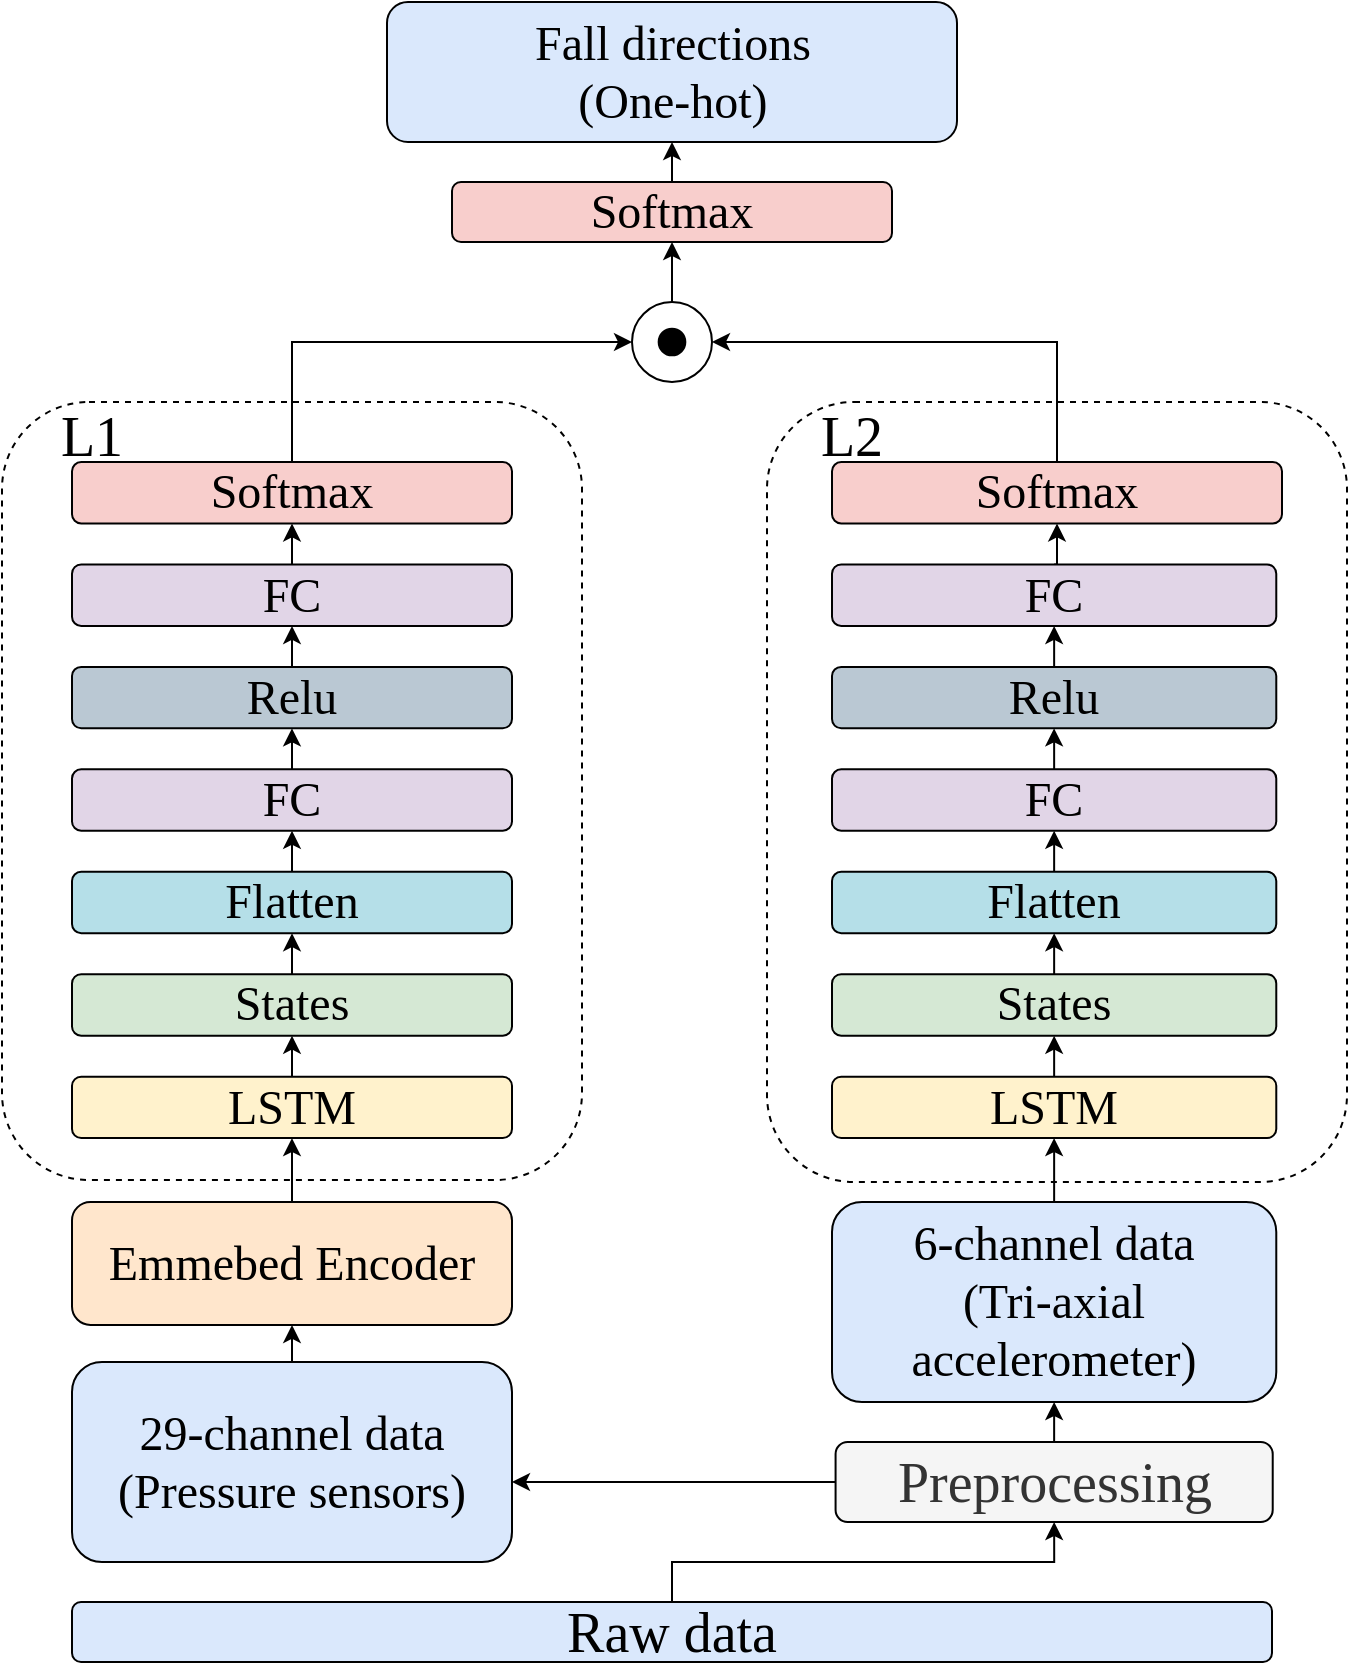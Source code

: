 <mxfile version="13.1.1" type="github">
  <diagram id="4cYqGiaPcVjM6RiAfJuP" name="Page-1">
    <mxGraphModel dx="2031" dy="5700" grid="1" gridSize="10" guides="1" tooltips="1" connect="1" arrows="1" fold="1" page="1" pageScale="1" pageWidth="3300" pageHeight="4681" math="0" shadow="0">
      <root>
        <mxCell id="0" />
        <mxCell id="1" parent="0" />
        <mxCell id="2IJ3CQFTHkG_83qPiviW-74" value="" style="rounded=1;whiteSpace=wrap;html=1;fillColor=none;strokeColor=#000000;dashed=1;fontStyle=0;fontFamily=Times New Roman;rotation=0;fontSize=28;" vertex="1" parent="1">
          <mxGeometry x="465" y="-60" width="290" height="389.02" as="geometry" />
        </mxCell>
        <mxCell id="2IJ3CQFTHkG_83qPiviW-41" value="" style="rounded=1;whiteSpace=wrap;html=1;fillColor=none;strokeColor=#000000;dashed=1;fontStyle=0;fontFamily=Times New Roman;rotation=0;fontSize=28;" vertex="1" parent="1">
          <mxGeometry x="847.5" y="-60" width="290" height="390" as="geometry" />
        </mxCell>
        <mxCell id="2IJ3CQFTHkG_83qPiviW-29" style="edgeStyle=orthogonalEdgeStyle;rounded=0;orthogonalLoop=1;jettySize=auto;html=1;exitX=0.5;exitY=0;exitDx=0;exitDy=0;entryX=0.5;entryY=1;entryDx=0;entryDy=0;fontStyle=0;fontFamily=Times New Roman;strokeColor=#000000;fontSize=24;" edge="1" parent="1" source="2IJ3CQFTHkG_83qPiviW-18" target="2IJ3CQFTHkG_83qPiviW-17">
          <mxGeometry relative="1" as="geometry" />
        </mxCell>
        <mxCell id="2IJ3CQFTHkG_83qPiviW-18" value="29-channel data&lt;br style=&quot;font-size: 24px;&quot;&gt;(Pressure sensors)" style="rounded=1;whiteSpace=wrap;html=1;fontStyle=0;fontFamily=Times New Roman;fillColor=#dae8fc;strokeColor=#000000;rotation=0;fontSize=24;" vertex="1" parent="1">
          <mxGeometry x="500" y="420" width="220" height="100" as="geometry" />
        </mxCell>
        <mxCell id="2IJ3CQFTHkG_83qPiviW-202" style="edgeStyle=orthogonalEdgeStyle;rounded=0;jumpSize=6;orthogonalLoop=1;jettySize=auto;html=1;exitX=0.5;exitY=0;exitDx=0;exitDy=0;entryX=0.5;entryY=1;entryDx=0;entryDy=0;strokeColor=#000000;fontFamily=Times New Roman;fontSize=24;" edge="1" parent="1" source="2IJ3CQFTHkG_83qPiviW-20" target="2IJ3CQFTHkG_83qPiviW-25">
          <mxGeometry relative="1" as="geometry" />
        </mxCell>
        <mxCell id="2IJ3CQFTHkG_83qPiviW-20" value="Raw data" style="rounded=1;whiteSpace=wrap;html=1;fontStyle=0;fontFamily=Times New Roman;fillColor=#dae8fc;strokeColor=#000000;rotation=0;fontSize=28;" vertex="1" parent="1">
          <mxGeometry x="500" y="540" width="600" height="30" as="geometry" />
        </mxCell>
        <mxCell id="2IJ3CQFTHkG_83qPiviW-198" style="edgeStyle=orthogonalEdgeStyle;rounded=0;jumpSize=6;orthogonalLoop=1;jettySize=auto;html=1;exitX=0;exitY=0.5;exitDx=0;exitDy=0;entryX=1;entryY=0.6;entryDx=0;entryDy=0;entryPerimeter=0;strokeColor=#000000;fontFamily=Times New Roman;fontSize=24;" edge="1" parent="1" source="2IJ3CQFTHkG_83qPiviW-25" target="2IJ3CQFTHkG_83qPiviW-18">
          <mxGeometry relative="1" as="geometry" />
        </mxCell>
        <mxCell id="2IJ3CQFTHkG_83qPiviW-199" style="edgeStyle=orthogonalEdgeStyle;rounded=0;jumpSize=6;orthogonalLoop=1;jettySize=auto;html=1;exitX=0.5;exitY=0;exitDx=0;exitDy=0;entryX=0.5;entryY=1;entryDx=0;entryDy=0;strokeColor=#000000;fontFamily=Times New Roman;fontSize=24;" edge="1" parent="1" source="2IJ3CQFTHkG_83qPiviW-25" target="2IJ3CQFTHkG_83qPiviW-197">
          <mxGeometry relative="1" as="geometry" />
        </mxCell>
        <mxCell id="2IJ3CQFTHkG_83qPiviW-25" value="Preprocessing" style="rounded=1;whiteSpace=wrap;html=1;fontStyle=0;fontFamily=Times New Roman;fillColor=#f5f5f5;strokeColor=#000000;fontColor=#333333;rotation=0;fontSize=28;" vertex="1" parent="1">
          <mxGeometry x="881.79" y="460" width="218.57" height="40" as="geometry" />
        </mxCell>
        <mxCell id="2IJ3CQFTHkG_83qPiviW-90" value="L1" style="text;html=1;strokeColor=none;fillColor=none;align=center;verticalAlign=middle;whiteSpace=wrap;rounded=0;dashed=1;fontStyle=0;fontFamily=Times New Roman;rotation=0;fontSize=28;" vertex="1" parent="1">
          <mxGeometry x="490" y="-53" width="40" height="20" as="geometry" />
        </mxCell>
        <mxCell id="2IJ3CQFTHkG_83qPiviW-91" value="L2" style="text;html=1;strokeColor=none;fillColor=none;align=center;verticalAlign=middle;whiteSpace=wrap;rounded=0;dashed=1;fontStyle=0;fontFamily=Times New Roman;rotation=0;fontSize=28;" vertex="1" parent="1">
          <mxGeometry x="870" y="-53" width="40" height="20" as="geometry" />
        </mxCell>
        <mxCell id="2IJ3CQFTHkG_83qPiviW-115" value="Fall directions&lt;br style=&quot;font-size: 24px;&quot;&gt;(One-hot)" style="rounded=1;whiteSpace=wrap;html=1;fontStyle=0;fontFamily=Times New Roman;fillColor=#dae8fc;strokeColor=#000000;rotation=0;fontSize=24;" vertex="1" parent="1">
          <mxGeometry x="657.5" y="-260" width="285" height="70" as="geometry" />
        </mxCell>
        <mxCell id="2IJ3CQFTHkG_83qPiviW-144" value="" style="group;fontSize=24;" vertex="1" connectable="0" parent="1">
          <mxGeometry x="500" y="-30" width="260" height="420" as="geometry" />
        </mxCell>
        <mxCell id="2IJ3CQFTHkG_83qPiviW-1" value="Softmax" style="rounded=1;whiteSpace=wrap;html=1;fontStyle=0;fontFamily=Times New Roman;fillColor=#f8cecc;strokeColor=#000000;rotation=0;fontSize=24;" vertex="1" parent="2IJ3CQFTHkG_83qPiviW-144">
          <mxGeometry width="220" height="30.732" as="geometry" />
        </mxCell>
        <mxCell id="2IJ3CQFTHkG_83qPiviW-7" value="LSTM" style="rounded=1;whiteSpace=wrap;html=1;fontStyle=0;fontFamily=Times New Roman;fillColor=#fff2cc;strokeColor=#000000;rotation=0;fontSize=24;" vertex="1" parent="2IJ3CQFTHkG_83qPiviW-144">
          <mxGeometry y="307.32" width="220" height="30.73" as="geometry" />
        </mxCell>
        <mxCell id="2IJ3CQFTHkG_83qPiviW-9" value="&lt;span style=&quot;font-size: 24px;&quot;&gt;Flatten&lt;/span&gt;" style="rounded=1;whiteSpace=wrap;html=1;fontStyle=0;fontFamily=Times New Roman;fillColor=#B5DFE8;strokeColor=#000000;rotation=0;fontSize=24;" vertex="1" parent="2IJ3CQFTHkG_83qPiviW-144">
          <mxGeometry y="204.88" width="220" height="30.73" as="geometry" />
        </mxCell>
        <mxCell id="2IJ3CQFTHkG_83qPiviW-30" style="edgeStyle=orthogonalEdgeStyle;rounded=0;orthogonalLoop=1;jettySize=auto;html=1;exitX=0.5;exitY=0;exitDx=0;exitDy=0;entryX=0.5;entryY=1;entryDx=0;entryDy=0;fontStyle=0;fontFamily=Times New Roman;strokeColor=#000000;fontSize=24;" edge="1" parent="2IJ3CQFTHkG_83qPiviW-144" source="2IJ3CQFTHkG_83qPiviW-17" target="2IJ3CQFTHkG_83qPiviW-7">
          <mxGeometry relative="1" as="geometry" />
        </mxCell>
        <mxCell id="2IJ3CQFTHkG_83qPiviW-17" value="Emmebed Encoder" style="rounded=1;whiteSpace=wrap;html=1;fontStyle=0;fontFamily=Times New Roman;fillColor=#ffe6cc;strokeColor=#000000;rotation=0;fontSize=24;" vertex="1" parent="2IJ3CQFTHkG_83qPiviW-144">
          <mxGeometry y="370" width="220" height="61.46" as="geometry" />
        </mxCell>
        <mxCell id="2IJ3CQFTHkG_83qPiviW-53" style="edgeStyle=orthogonalEdgeStyle;rounded=0;orthogonalLoop=1;jettySize=auto;html=1;exitX=0.5;exitY=0;exitDx=0;exitDy=0;entryX=0.5;entryY=1;entryDx=0;entryDy=0;fontStyle=0;fontFamily=Times New Roman;strokeColor=#000000;fontSize=24;" edge="1" parent="2IJ3CQFTHkG_83qPiviW-144" source="2IJ3CQFTHkG_83qPiviW-46" target="2IJ3CQFTHkG_83qPiviW-1">
          <mxGeometry relative="1" as="geometry" />
        </mxCell>
        <mxCell id="2IJ3CQFTHkG_83qPiviW-46" value="&lt;span style=&quot;font-size: 24px;&quot;&gt;FC&lt;/span&gt;" style="rounded=1;whiteSpace=wrap;html=1;fontStyle=0;fontFamily=Times New Roman;fillColor=#e1d5e7;strokeColor=#000000;rotation=0;fontSize=24;" vertex="1" parent="2IJ3CQFTHkG_83qPiviW-144">
          <mxGeometry y="51.22" width="220" height="30.73" as="geometry" />
        </mxCell>
        <mxCell id="2IJ3CQFTHkG_83qPiviW-54" style="edgeStyle=orthogonalEdgeStyle;rounded=0;orthogonalLoop=1;jettySize=auto;html=1;exitX=0.5;exitY=0;exitDx=0;exitDy=0;entryX=0.5;entryY=1;entryDx=0;entryDy=0;fontStyle=0;fontFamily=Times New Roman;strokeColor=#000000;fontSize=24;" edge="1" parent="2IJ3CQFTHkG_83qPiviW-144" source="2IJ3CQFTHkG_83qPiviW-48" target="2IJ3CQFTHkG_83qPiviW-46">
          <mxGeometry relative="1" as="geometry" />
        </mxCell>
        <mxCell id="2IJ3CQFTHkG_83qPiviW-48" value="&lt;span style=&quot;font-size: 24px;&quot;&gt;Relu&lt;/span&gt;" style="rounded=1;whiteSpace=wrap;html=1;fontStyle=0;fontFamily=Times New Roman;fillColor=#bac8d3;strokeColor=#000000;rotation=0;fontSize=24;" vertex="1" parent="2IJ3CQFTHkG_83qPiviW-144">
          <mxGeometry y="102.44" width="220" height="30.73" as="geometry" />
        </mxCell>
        <mxCell id="2IJ3CQFTHkG_83qPiviW-55" style="edgeStyle=orthogonalEdgeStyle;rounded=0;orthogonalLoop=1;jettySize=auto;html=1;exitX=0.5;exitY=0;exitDx=0;exitDy=0;entryX=0.5;entryY=1;entryDx=0;entryDy=0;fontStyle=0;fontFamily=Times New Roman;strokeColor=#000000;fontSize=24;" edge="1" parent="2IJ3CQFTHkG_83qPiviW-144" source="2IJ3CQFTHkG_83qPiviW-49" target="2IJ3CQFTHkG_83qPiviW-48">
          <mxGeometry relative="1" as="geometry" />
        </mxCell>
        <mxCell id="2IJ3CQFTHkG_83qPiviW-49" value="&lt;span style=&quot;font-size: 24px;&quot;&gt;FC&lt;/span&gt;" style="rounded=1;whiteSpace=wrap;html=1;fontStyle=0;fontFamily=Times New Roman;fillColor=#e1d5e7;strokeColor=#000000;rotation=0;fontSize=24;" vertex="1" parent="2IJ3CQFTHkG_83qPiviW-144">
          <mxGeometry y="153.66" width="220" height="30.73" as="geometry" />
        </mxCell>
        <mxCell id="2IJ3CQFTHkG_83qPiviW-88" style="edgeStyle=orthogonalEdgeStyle;rounded=0;jumpSize=6;orthogonalLoop=1;jettySize=auto;html=1;exitX=0.5;exitY=0;exitDx=0;exitDy=0;entryX=0.5;entryY=1;entryDx=0;entryDy=0;fontStyle=0;fontFamily=Times New Roman;strokeColor=#000000;fontSize=24;" edge="1" parent="2IJ3CQFTHkG_83qPiviW-144" source="2IJ3CQFTHkG_83qPiviW-9" target="2IJ3CQFTHkG_83qPiviW-49">
          <mxGeometry relative="1" as="geometry" />
        </mxCell>
        <mxCell id="2IJ3CQFTHkG_83qPiviW-57" style="edgeStyle=orthogonalEdgeStyle;rounded=0;orthogonalLoop=1;jettySize=auto;html=1;exitX=0.5;exitY=0;exitDx=0;exitDy=0;entryX=0.5;entryY=1;entryDx=0;entryDy=0;fontStyle=0;fontFamily=Times New Roman;strokeColor=#000000;fontSize=24;" edge="1" parent="2IJ3CQFTHkG_83qPiviW-144" source="2IJ3CQFTHkG_83qPiviW-56" target="2IJ3CQFTHkG_83qPiviW-9">
          <mxGeometry relative="1" as="geometry" />
        </mxCell>
        <mxCell id="2IJ3CQFTHkG_83qPiviW-56" value="States" style="rounded=1;whiteSpace=wrap;html=1;fontStyle=0;fontFamily=Times New Roman;fillColor=#d5e8d4;strokeColor=#000000;rotation=0;fontSize=24;" vertex="1" parent="2IJ3CQFTHkG_83qPiviW-144">
          <mxGeometry y="256.1" width="220" height="30.73" as="geometry" />
        </mxCell>
        <mxCell id="2IJ3CQFTHkG_83qPiviW-58" style="edgeStyle=orthogonalEdgeStyle;rounded=0;orthogonalLoop=1;jettySize=auto;html=1;exitX=0.5;exitY=0;exitDx=0;exitDy=0;entryX=0.5;entryY=1;entryDx=0;entryDy=0;fontStyle=0;fontFamily=Times New Roman;strokeColor=#000000;fontSize=24;" edge="1" parent="2IJ3CQFTHkG_83qPiviW-144" source="2IJ3CQFTHkG_83qPiviW-7" target="2IJ3CQFTHkG_83qPiviW-56">
          <mxGeometry relative="1" as="geometry" />
        </mxCell>
        <mxCell id="2IJ3CQFTHkG_83qPiviW-184" style="edgeStyle=orthogonalEdgeStyle;rounded=0;jumpSize=6;orthogonalLoop=1;jettySize=auto;html=1;exitX=0.5;exitY=0;exitDx=0;exitDy=0;entryX=0.5;entryY=1;entryDx=0;entryDy=0;strokeColor=#000000;fontFamily=Times New Roman;fontSize=24;" edge="1" parent="1" source="2IJ3CQFTHkG_83qPiviW-164" target="2IJ3CQFTHkG_83qPiviW-115">
          <mxGeometry relative="1" as="geometry" />
        </mxCell>
        <mxCell id="2IJ3CQFTHkG_83qPiviW-164" value="Softmax" style="rounded=1;whiteSpace=wrap;html=1;fontStyle=0;fontFamily=Times New Roman;fillColor=#f8cecc;strokeColor=#000000;rotation=0;fontSize=24;" vertex="1" parent="1">
          <mxGeometry x="690" y="-170" width="220" height="30" as="geometry" />
        </mxCell>
        <mxCell id="2IJ3CQFTHkG_83qPiviW-204" style="edgeStyle=orthogonalEdgeStyle;rounded=0;jumpSize=6;orthogonalLoop=1;jettySize=auto;html=1;exitX=0.5;exitY=0;exitDx=0;exitDy=0;entryX=1;entryY=0.5;entryDx=0;entryDy=0;strokeColor=#000000;fontFamily=Times New Roman;fontSize=24;" edge="1" parent="1" source="2IJ3CQFTHkG_83qPiviW-167" target="2IJ3CQFTHkG_83qPiviW-23">
          <mxGeometry relative="1" as="geometry" />
        </mxCell>
        <mxCell id="2IJ3CQFTHkG_83qPiviW-167" value="Softmax" style="rounded=1;whiteSpace=wrap;html=1;fontStyle=0;fontFamily=Times New Roman;fillColor=#f8cecc;strokeColor=#000000;rotation=0;fontSize=24;" vertex="1" parent="1">
          <mxGeometry x="880" y="-30" width="225" height="30.73" as="geometry" />
        </mxCell>
        <mxCell id="2IJ3CQFTHkG_83qPiviW-168" value="LSTM" style="rounded=1;whiteSpace=wrap;html=1;fontStyle=0;fontFamily=Times New Roman;fillColor=#fff2cc;strokeColor=#000000;rotation=0;fontSize=24;" vertex="1" parent="1">
          <mxGeometry x="880" y="277.32" width="222.14" height="30.73" as="geometry" />
        </mxCell>
        <mxCell id="2IJ3CQFTHkG_83qPiviW-169" value="&lt;span style=&quot;font-size: 24px;&quot;&gt;Flatten&lt;/span&gt;" style="rounded=1;whiteSpace=wrap;html=1;fontStyle=0;fontFamily=Times New Roman;fillColor=#B5DFE8;strokeColor=#000000;rotation=0;fontSize=24;" vertex="1" parent="1">
          <mxGeometry x="880" y="174.88" width="222.14" height="30.73" as="geometry" />
        </mxCell>
        <mxCell id="2IJ3CQFTHkG_83qPiviW-170" style="edgeStyle=orthogonalEdgeStyle;rounded=0;orthogonalLoop=1;jettySize=auto;html=1;exitX=0.5;exitY=0;exitDx=0;exitDy=0;entryX=0.5;entryY=1;entryDx=0;entryDy=0;fontStyle=0;fontFamily=Times New Roman;strokeColor=#000000;fontSize=24;" edge="1" parent="1" source="2IJ3CQFTHkG_83qPiviW-171" target="2IJ3CQFTHkG_83qPiviW-167">
          <mxGeometry relative="1" as="geometry" />
        </mxCell>
        <mxCell id="2IJ3CQFTHkG_83qPiviW-171" value="&lt;span style=&quot;font-size: 24px;&quot;&gt;FC&lt;/span&gt;" style="rounded=1;whiteSpace=wrap;html=1;fontStyle=0;fontFamily=Times New Roman;fillColor=#e1d5e7;strokeColor=#000000;rotation=0;fontSize=24;" vertex="1" parent="1">
          <mxGeometry x="880" y="21.22" width="222.14" height="30.73" as="geometry" />
        </mxCell>
        <mxCell id="2IJ3CQFTHkG_83qPiviW-172" style="edgeStyle=orthogonalEdgeStyle;rounded=0;orthogonalLoop=1;jettySize=auto;html=1;exitX=0.5;exitY=0;exitDx=0;exitDy=0;entryX=0.5;entryY=1;entryDx=0;entryDy=0;fontStyle=0;fontFamily=Times New Roman;strokeColor=#000000;fontSize=24;" edge="1" parent="1" source="2IJ3CQFTHkG_83qPiviW-173" target="2IJ3CQFTHkG_83qPiviW-171">
          <mxGeometry relative="1" as="geometry" />
        </mxCell>
        <mxCell id="2IJ3CQFTHkG_83qPiviW-173" value="&lt;span style=&quot;font-size: 24px;&quot;&gt;Relu&lt;/span&gt;" style="rounded=1;whiteSpace=wrap;html=1;fontStyle=0;fontFamily=Times New Roman;fillColor=#bac8d3;strokeColor=#000000;rotation=0;fontSize=24;" vertex="1" parent="1">
          <mxGeometry x="880" y="72.44" width="222.14" height="30.73" as="geometry" />
        </mxCell>
        <mxCell id="2IJ3CQFTHkG_83qPiviW-174" style="edgeStyle=orthogonalEdgeStyle;rounded=0;orthogonalLoop=1;jettySize=auto;html=1;exitX=0.5;exitY=0;exitDx=0;exitDy=0;entryX=0.5;entryY=1;entryDx=0;entryDy=0;fontStyle=0;fontFamily=Times New Roman;strokeColor=#000000;fontSize=24;" edge="1" parent="1" source="2IJ3CQFTHkG_83qPiviW-175" target="2IJ3CQFTHkG_83qPiviW-173">
          <mxGeometry relative="1" as="geometry" />
        </mxCell>
        <mxCell id="2IJ3CQFTHkG_83qPiviW-175" value="&lt;span style=&quot;font-size: 24px;&quot;&gt;FC&lt;/span&gt;" style="rounded=1;whiteSpace=wrap;html=1;fontStyle=0;fontFamily=Times New Roman;fillColor=#e1d5e7;strokeColor=#000000;rotation=0;fontSize=24;" vertex="1" parent="1">
          <mxGeometry x="880" y="123.66" width="222.14" height="30.73" as="geometry" />
        </mxCell>
        <mxCell id="2IJ3CQFTHkG_83qPiviW-176" style="edgeStyle=orthogonalEdgeStyle;rounded=0;jumpSize=6;orthogonalLoop=1;jettySize=auto;html=1;exitX=0.5;exitY=0;exitDx=0;exitDy=0;entryX=0.5;entryY=1;entryDx=0;entryDy=0;fontStyle=0;fontFamily=Times New Roman;strokeColor=#000000;fontSize=24;" edge="1" parent="1" source="2IJ3CQFTHkG_83qPiviW-169" target="2IJ3CQFTHkG_83qPiviW-175">
          <mxGeometry relative="1" as="geometry" />
        </mxCell>
        <mxCell id="2IJ3CQFTHkG_83qPiviW-177" style="edgeStyle=orthogonalEdgeStyle;rounded=0;orthogonalLoop=1;jettySize=auto;html=1;exitX=0.5;exitY=0;exitDx=0;exitDy=0;entryX=0.5;entryY=1;entryDx=0;entryDy=0;fontStyle=0;fontFamily=Times New Roman;strokeColor=#000000;fontSize=24;" edge="1" parent="1" source="2IJ3CQFTHkG_83qPiviW-178" target="2IJ3CQFTHkG_83qPiviW-169">
          <mxGeometry relative="1" as="geometry" />
        </mxCell>
        <mxCell id="2IJ3CQFTHkG_83qPiviW-178" value="States" style="rounded=1;whiteSpace=wrap;html=1;fontStyle=0;fontFamily=Times New Roman;fillColor=#d5e8d4;strokeColor=#000000;rotation=0;fontSize=24;" vertex="1" parent="1">
          <mxGeometry x="880" y="226.1" width="222.14" height="30.73" as="geometry" />
        </mxCell>
        <mxCell id="2IJ3CQFTHkG_83qPiviW-179" style="edgeStyle=orthogonalEdgeStyle;rounded=0;orthogonalLoop=1;jettySize=auto;html=1;exitX=0.5;exitY=0;exitDx=0;exitDy=0;entryX=0.5;entryY=1;entryDx=0;entryDy=0;fontStyle=0;fontFamily=Times New Roman;strokeColor=#000000;fontSize=24;" edge="1" parent="1" source="2IJ3CQFTHkG_83qPiviW-168" target="2IJ3CQFTHkG_83qPiviW-178">
          <mxGeometry relative="1" as="geometry" />
        </mxCell>
        <mxCell id="2IJ3CQFTHkG_83qPiviW-196" value="" style="group" vertex="1" connectable="0" parent="1">
          <mxGeometry x="780" y="-110" width="40" height="40" as="geometry" />
        </mxCell>
        <mxCell id="2IJ3CQFTHkG_83qPiviW-182" value="" style="group" vertex="1" connectable="0" parent="2IJ3CQFTHkG_83qPiviW-196">
          <mxGeometry width="40" height="40" as="geometry" />
        </mxCell>
        <mxCell id="2IJ3CQFTHkG_83qPiviW-181" value="" style="group" vertex="1" connectable="0" parent="2IJ3CQFTHkG_83qPiviW-182">
          <mxGeometry width="40" height="40" as="geometry" />
        </mxCell>
        <mxCell id="2IJ3CQFTHkG_83qPiviW-23" value="" style="ellipse;whiteSpace=wrap;html=1;aspect=fixed;fontStyle=0;fontFamily=Times New Roman;strokeColor=#000000;rotation=0;fontSize=28;" vertex="1" parent="2IJ3CQFTHkG_83qPiviW-181">
          <mxGeometry width="40" height="40" as="geometry" />
        </mxCell>
        <mxCell id="2IJ3CQFTHkG_83qPiviW-22" value="" style="ellipse;whiteSpace=wrap;html=1;aspect=fixed;fillColor=#000000;fontStyle=0;fontFamily=Times New Roman;strokeColor=#000000;rotation=0;fontSize=28;" vertex="1" parent="2IJ3CQFTHkG_83qPiviW-181">
          <mxGeometry x="13.333" y="13.333" width="13.333" height="13.333" as="geometry" />
        </mxCell>
        <mxCell id="2IJ3CQFTHkG_83qPiviW-201" style="edgeStyle=orthogonalEdgeStyle;rounded=0;jumpSize=6;orthogonalLoop=1;jettySize=auto;html=1;exitX=0.5;exitY=0;exitDx=0;exitDy=0;entryX=0.5;entryY=1;entryDx=0;entryDy=0;strokeColor=#000000;fontFamily=Times New Roman;fontSize=24;" edge="1" parent="1" source="2IJ3CQFTHkG_83qPiviW-197" target="2IJ3CQFTHkG_83qPiviW-168">
          <mxGeometry relative="1" as="geometry" />
        </mxCell>
        <mxCell id="2IJ3CQFTHkG_83qPiviW-197" value="6-channel data&lt;br&gt;(Tri-axial accelerometer)" style="rounded=1;whiteSpace=wrap;html=1;fontStyle=0;fontFamily=Times New Roman;fillColor=#dae8fc;strokeColor=#000000;rotation=0;fontSize=24;" vertex="1" parent="1">
          <mxGeometry x="880" y="340" width="222.14" height="100" as="geometry" />
        </mxCell>
        <mxCell id="2IJ3CQFTHkG_83qPiviW-203" style="edgeStyle=orthogonalEdgeStyle;rounded=0;jumpSize=6;orthogonalLoop=1;jettySize=auto;html=1;exitX=0.5;exitY=0;exitDx=0;exitDy=0;entryX=0;entryY=0.5;entryDx=0;entryDy=0;strokeColor=#000000;fontFamily=Times New Roman;fontSize=24;" edge="1" parent="1" source="2IJ3CQFTHkG_83qPiviW-1" target="2IJ3CQFTHkG_83qPiviW-23">
          <mxGeometry relative="1" as="geometry" />
        </mxCell>
        <mxCell id="2IJ3CQFTHkG_83qPiviW-205" style="edgeStyle=orthogonalEdgeStyle;rounded=0;jumpSize=6;orthogonalLoop=1;jettySize=auto;html=1;exitX=0.5;exitY=0;exitDx=0;exitDy=0;entryX=0.5;entryY=1;entryDx=0;entryDy=0;strokeColor=#000000;fontFamily=Times New Roman;fontSize=24;" edge="1" parent="1" source="2IJ3CQFTHkG_83qPiviW-23" target="2IJ3CQFTHkG_83qPiviW-164">
          <mxGeometry relative="1" as="geometry" />
        </mxCell>
      </root>
    </mxGraphModel>
  </diagram>
</mxfile>
